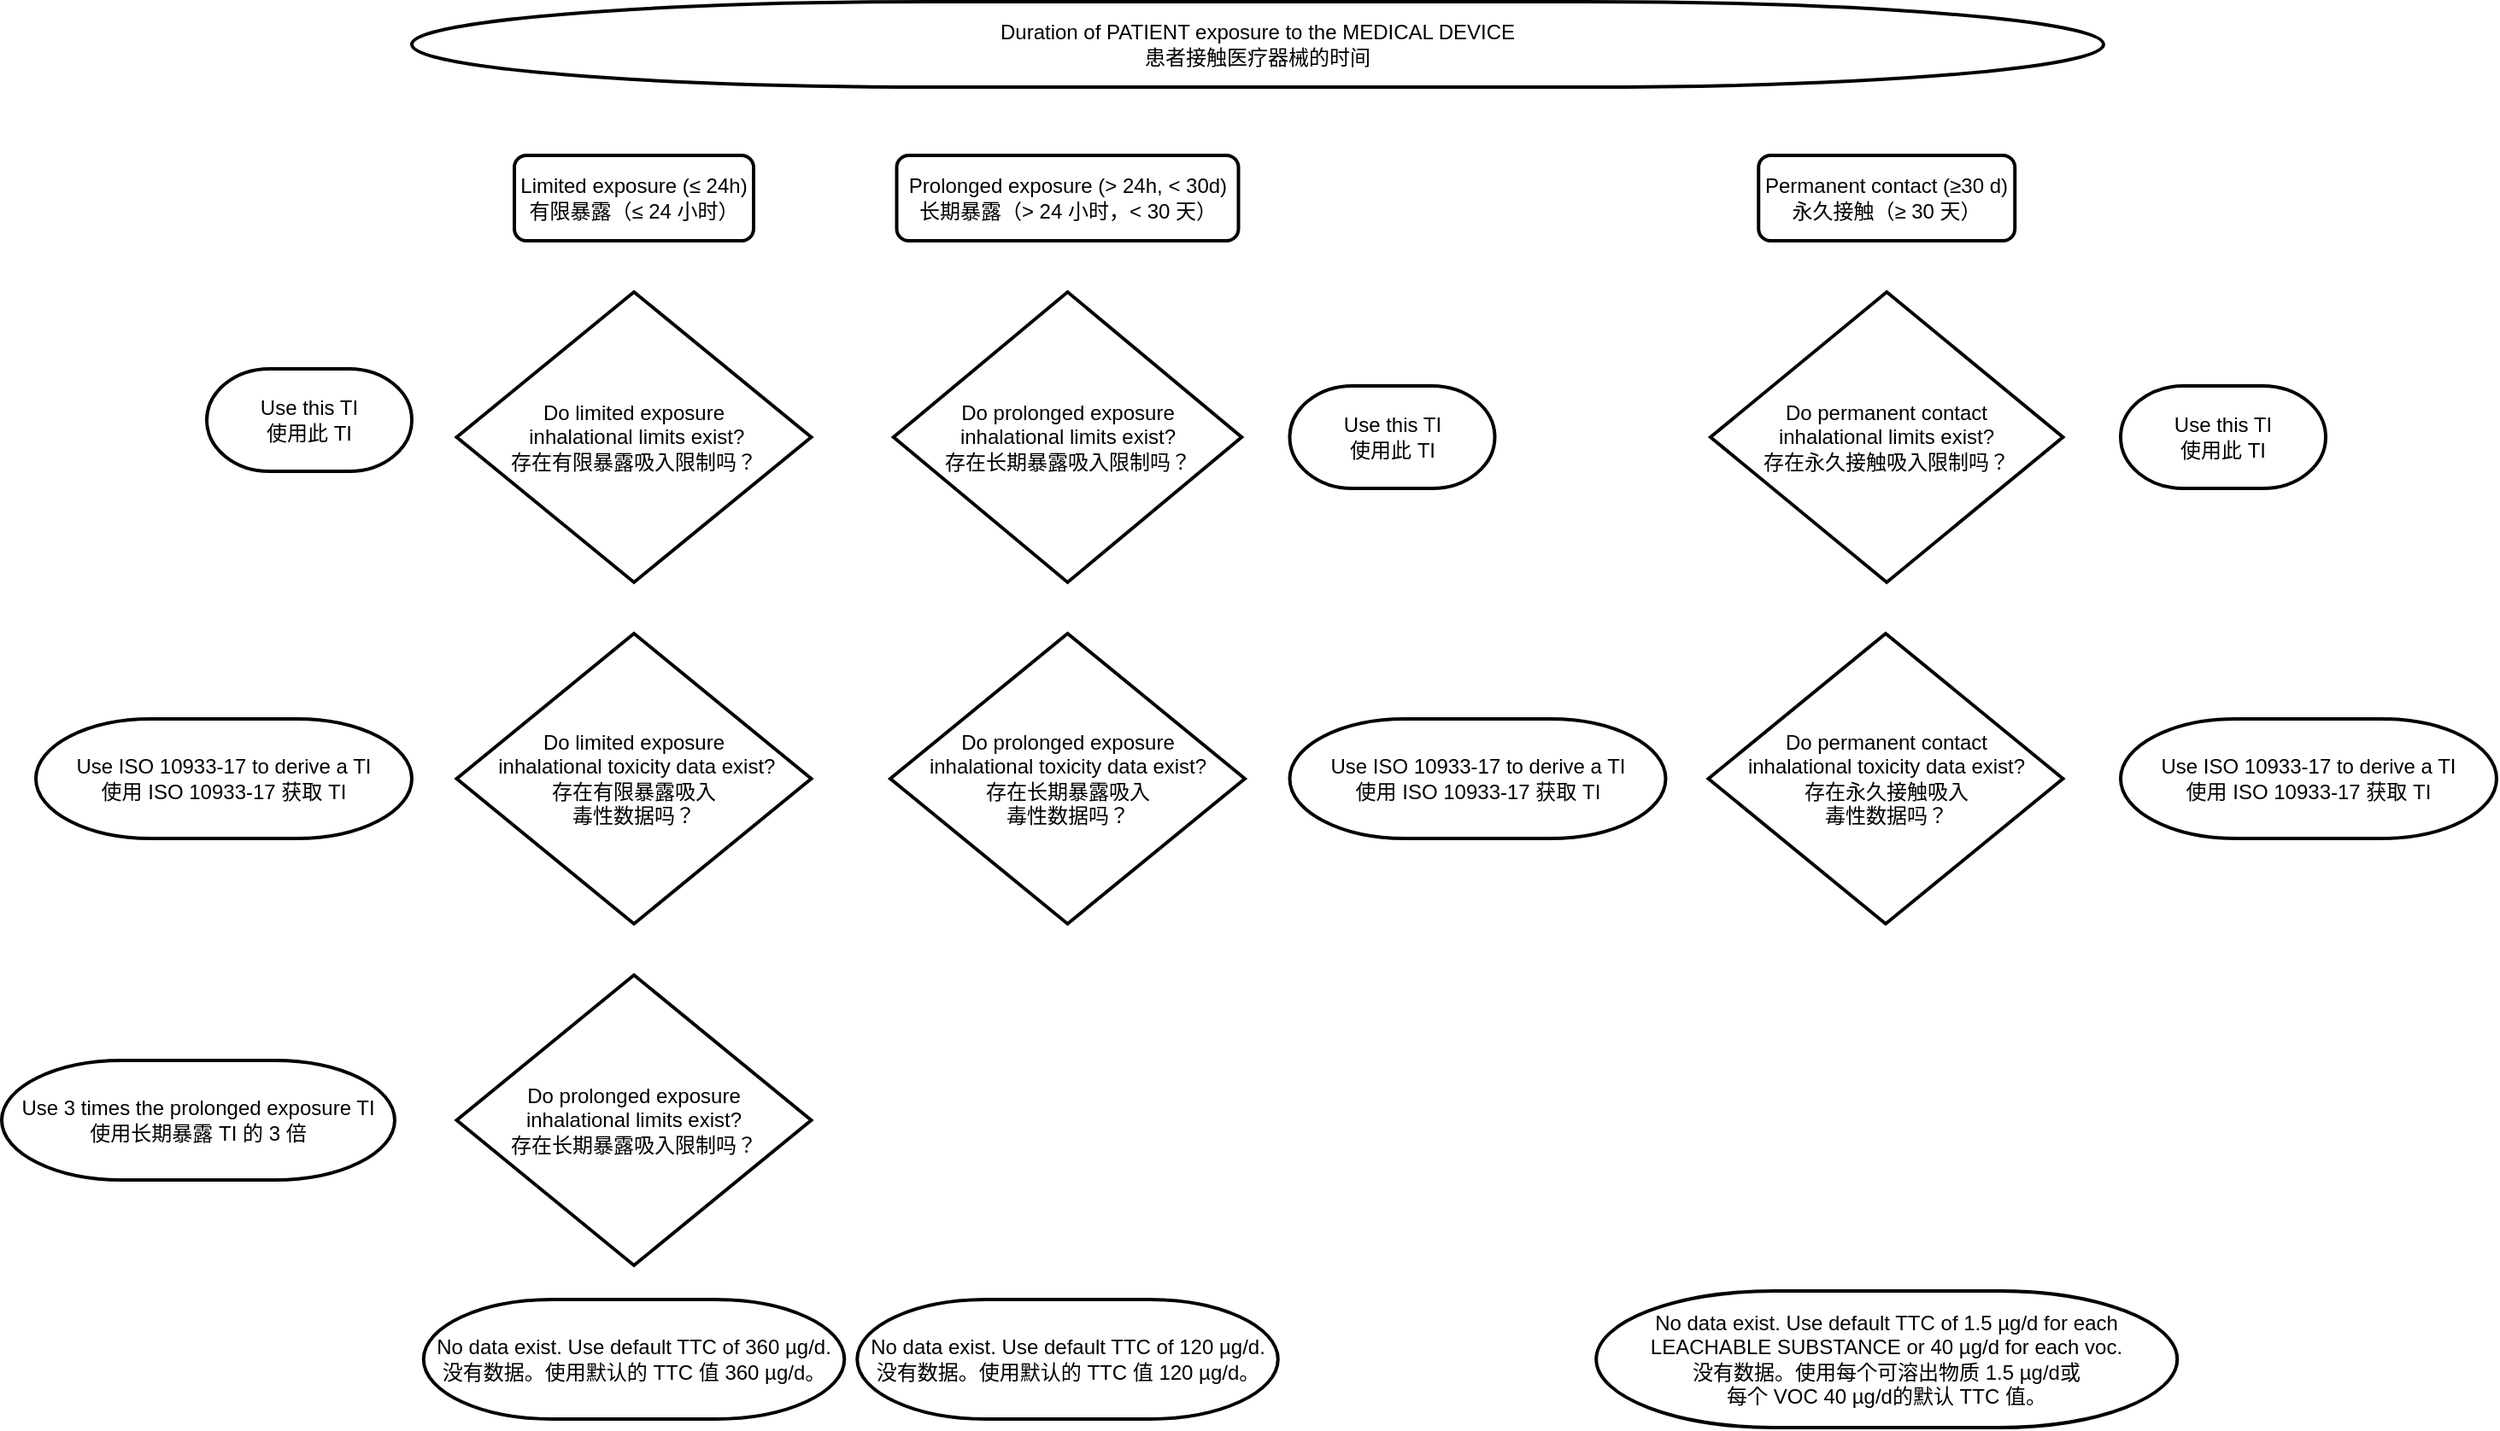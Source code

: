<mxfile version="21.5.0" type="github">
  <diagram name="Page-1" id="456ZRaFEWkVoRBpD_hyP">
    <mxGraphModel dx="1902" dy="1894" grid="1" gridSize="10" guides="1" tooltips="1" connect="1" arrows="1" fold="1" page="1" pageScale="1" pageWidth="850" pageHeight="1100" math="0" shadow="0">
      <root>
        <mxCell id="0" />
        <mxCell id="1" parent="0" />
        <mxCell id="pBCVA_49oTNXY1WVLj0D-1" value="Duration of PATIENT exposure to the MEDICAL DEVICE&lt;br&gt;患者接触医疗器械的时间" style="strokeWidth=2;html=1;shape=mxgraph.flowchart.terminator;whiteSpace=wrap;" vertex="1" parent="1">
          <mxGeometry x="10" y="-870" width="990" height="50" as="geometry" />
        </mxCell>
        <mxCell id="pBCVA_49oTNXY1WVLj0D-2" value="Limited exposure (≤ 24h)&lt;br&gt;有限暴露（≤ 24 小时）" style="rounded=1;whiteSpace=wrap;html=1;absoluteArcSize=1;arcSize=14;strokeWidth=2;" vertex="1" parent="1">
          <mxGeometry x="70" y="-780" width="140" height="50" as="geometry" />
        </mxCell>
        <mxCell id="pBCVA_49oTNXY1WVLj0D-3" value="Prolonged exposure (&amp;gt; 24h, &amp;lt; 30d)&lt;br&gt;长期暴露（&amp;gt; 24 小时，&amp;lt; 30 天）" style="rounded=1;whiteSpace=wrap;html=1;absoluteArcSize=1;arcSize=14;strokeWidth=2;" vertex="1" parent="1">
          <mxGeometry x="293.75" y="-780" width="200" height="50" as="geometry" />
        </mxCell>
        <mxCell id="pBCVA_49oTNXY1WVLj0D-4" value="Permanent contact (≥30 d)&lt;br&gt;永久接触（≥ 30 天）" style="rounded=1;whiteSpace=wrap;html=1;absoluteArcSize=1;arcSize=14;strokeWidth=2;" vertex="1" parent="1">
          <mxGeometry x="798.12" y="-780" width="150" height="50" as="geometry" />
        </mxCell>
        <mxCell id="pBCVA_49oTNXY1WVLj0D-5" value="Do limited exposure&lt;br&gt;&amp;nbsp;inhalational limits exist?&lt;br&gt;存在有限暴露吸入限制吗？" style="strokeWidth=2;html=1;shape=mxgraph.flowchart.decision;whiteSpace=wrap;" vertex="1" parent="1">
          <mxGeometry x="36.25" y="-700" width="207.5" height="170" as="geometry" />
        </mxCell>
        <mxCell id="pBCVA_49oTNXY1WVLj0D-6" value="Use this TI&lt;br&gt;使用此 TI" style="strokeWidth=2;html=1;shape=mxgraph.flowchart.terminator;whiteSpace=wrap;" vertex="1" parent="1">
          <mxGeometry x="-110" y="-655" width="120" height="60" as="geometry" />
        </mxCell>
        <mxCell id="pBCVA_49oTNXY1WVLj0D-7" value="Do prolonged exposure &lt;br&gt;inhalational limits exist?&lt;br&gt;存在长期暴露吸入限制吗？" style="strokeWidth=2;html=1;shape=mxgraph.flowchart.decision;whiteSpace=wrap;" vertex="1" parent="1">
          <mxGeometry x="291.88" y="-700" width="203.75" height="170" as="geometry" />
        </mxCell>
        <mxCell id="pBCVA_49oTNXY1WVLj0D-8" value="Do permanent contact&lt;br&gt;inhalational limits exist?&lt;br&gt;存在永久接触吸入限制吗？" style="strokeWidth=2;html=1;shape=mxgraph.flowchart.decision;whiteSpace=wrap;" vertex="1" parent="1">
          <mxGeometry x="769.99" y="-700" width="206.25" height="170" as="geometry" />
        </mxCell>
        <mxCell id="pBCVA_49oTNXY1WVLj0D-9" value="Use this TI&lt;br&gt;使用此 TI" style="strokeWidth=2;html=1;shape=mxgraph.flowchart.terminator;whiteSpace=wrap;" vertex="1" parent="1">
          <mxGeometry x="523.75" y="-645" width="120" height="60" as="geometry" />
        </mxCell>
        <mxCell id="pBCVA_49oTNXY1WVLj0D-10" value="Use this TI&lt;br&gt;使用此 TI" style="strokeWidth=2;html=1;shape=mxgraph.flowchart.terminator;whiteSpace=wrap;" vertex="1" parent="1">
          <mxGeometry x="1010" y="-645" width="120" height="60" as="geometry" />
        </mxCell>
        <mxCell id="pBCVA_49oTNXY1WVLj0D-12" value="Do limited exposure&lt;br&gt;&amp;nbsp;inhalational toxicity data exist?&lt;br&gt;存在有限暴露吸入&lt;br&gt;毒性数据吗？" style="strokeWidth=2;html=1;shape=mxgraph.flowchart.decision;whiteSpace=wrap;" vertex="1" parent="1">
          <mxGeometry x="36.25" y="-500" width="207.5" height="170" as="geometry" />
        </mxCell>
        <mxCell id="pBCVA_49oTNXY1WVLj0D-13" value="Do prolonged exposure &lt;br&gt;inhalational toxicity data exist?&lt;br&gt;存在长期暴露吸入&lt;br&gt;毒性数据吗？" style="strokeWidth=2;html=1;shape=mxgraph.flowchart.decision;whiteSpace=wrap;" vertex="1" parent="1">
          <mxGeometry x="290" y="-500" width="207.5" height="170" as="geometry" />
        </mxCell>
        <mxCell id="pBCVA_49oTNXY1WVLj0D-14" value="Do permanent contact&lt;br&gt;inhalational toxicity data exist?&lt;br&gt;存在永久接触吸入&lt;br&gt;毒性数据吗？" style="strokeWidth=2;html=1;shape=mxgraph.flowchart.decision;whiteSpace=wrap;" vertex="1" parent="1">
          <mxGeometry x="768.74" y="-500" width="207.5" height="170" as="geometry" />
        </mxCell>
        <mxCell id="pBCVA_49oTNXY1WVLj0D-15" value="Use ISO 10933-17 to derive a TI&lt;br&gt;使用 ISO 10933-17 获取 TI" style="strokeWidth=2;html=1;shape=mxgraph.flowchart.terminator;whiteSpace=wrap;" vertex="1" parent="1">
          <mxGeometry x="-210" y="-450" width="220" height="70" as="geometry" />
        </mxCell>
        <mxCell id="pBCVA_49oTNXY1WVLj0D-16" value="Use ISO 10933-17 to derive a TI&lt;br&gt;使用 ISO 10933-17 获取 TI" style="strokeWidth=2;html=1;shape=mxgraph.flowchart.terminator;whiteSpace=wrap;" vertex="1" parent="1">
          <mxGeometry x="523.75" y="-450" width="220" height="70" as="geometry" />
        </mxCell>
        <mxCell id="pBCVA_49oTNXY1WVLj0D-17" value="Use ISO 10933-17 to derive a TI&lt;br&gt;使用 ISO 10933-17 获取 TI" style="strokeWidth=2;html=1;shape=mxgraph.flowchart.terminator;whiteSpace=wrap;" vertex="1" parent="1">
          <mxGeometry x="1010" y="-450" width="220" height="70" as="geometry" />
        </mxCell>
        <mxCell id="pBCVA_49oTNXY1WVLj0D-18" value="No data exist. Use default TTC of 360 µg/d.&lt;br&gt;没有数据。使用默认的 TTC 值 360 µg/d。" style="strokeWidth=2;html=1;shape=mxgraph.flowchart.terminator;whiteSpace=wrap;" vertex="1" parent="1">
          <mxGeometry x="16.88" y="-110" width="246.25" height="70" as="geometry" />
        </mxCell>
        <mxCell id="pBCVA_49oTNXY1WVLj0D-19" value="Do prolonged exposure &lt;br&gt;inhalational limits exist?&lt;br&gt;存在长期暴露吸入限制吗？" style="strokeWidth=2;html=1;shape=mxgraph.flowchart.decision;whiteSpace=wrap;" vertex="1" parent="1">
          <mxGeometry x="36.25" y="-300" width="207.5" height="170" as="geometry" />
        </mxCell>
        <mxCell id="pBCVA_49oTNXY1WVLj0D-20" value="Use 3 times the prolonged exposure TI&lt;br&gt;使用长期暴露 TI 的 3 倍" style="strokeWidth=2;html=1;shape=mxgraph.flowchart.terminator;whiteSpace=wrap;" vertex="1" parent="1">
          <mxGeometry x="-230" y="-250" width="230" height="70" as="geometry" />
        </mxCell>
        <mxCell id="pBCVA_49oTNXY1WVLj0D-21" value="No data exist. Use default TTC of 120 µg/d.&lt;br&gt;没有数据。使用默认的 TTC 值 120 µg/d。" style="strokeWidth=2;html=1;shape=mxgraph.flowchart.terminator;whiteSpace=wrap;" vertex="1" parent="1">
          <mxGeometry x="270.63" y="-110" width="246.25" height="70" as="geometry" />
        </mxCell>
        <mxCell id="pBCVA_49oTNXY1WVLj0D-22" value="No data exist. Use default TTC of 1.5 µg/d for each LEACHABLE SUBSTANCE or 40 µg/d for each voc.&lt;br&gt;没有数据。使用每个可溶出物质 1.5 µg/d或&lt;br&gt;每个 VOC 40 µg/d的默认 TTC 值。" style="strokeWidth=2;html=1;shape=mxgraph.flowchart.terminator;whiteSpace=wrap;" vertex="1" parent="1">
          <mxGeometry x="703.12" y="-115" width="340" height="80" as="geometry" />
        </mxCell>
      </root>
    </mxGraphModel>
  </diagram>
</mxfile>
